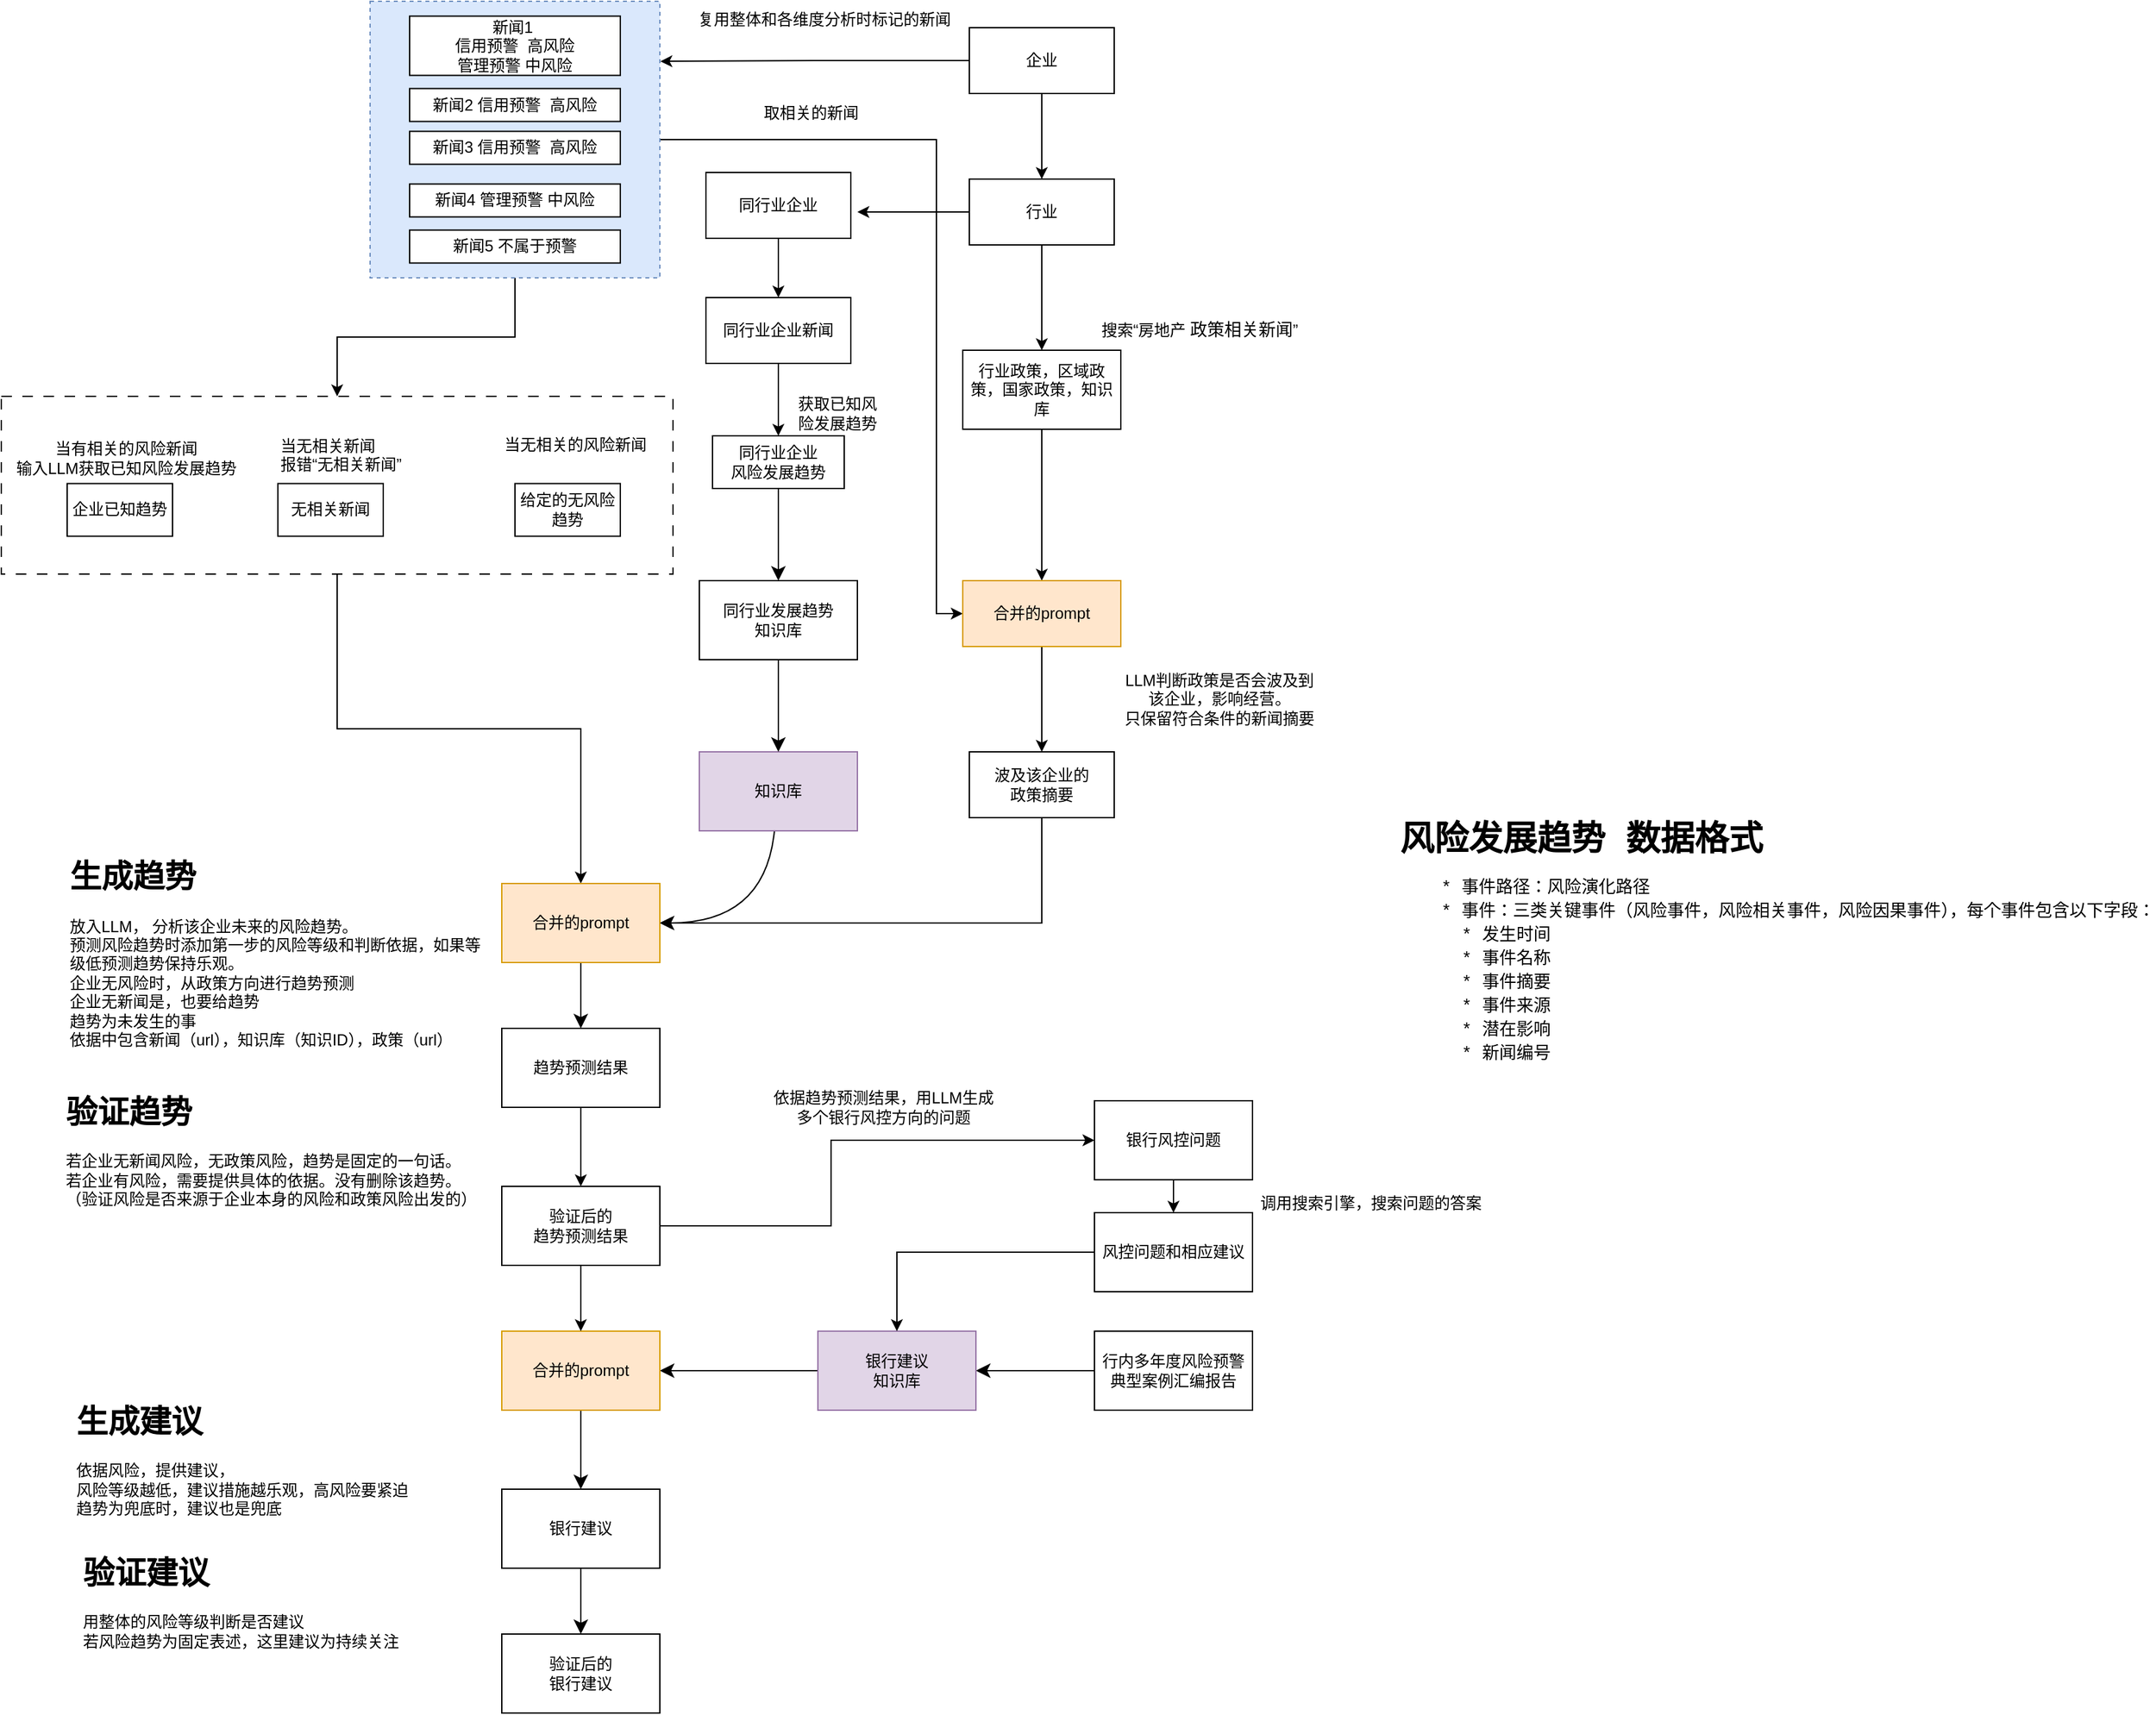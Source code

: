 <mxfile version="26.2.15" pages="2">
  <diagram id="g4KfrPMEAd8bduHjf5qQ" name="趋势预测">
    <mxGraphModel dx="2138" dy="1406" grid="1" gridSize="10" guides="1" tooltips="1" connect="1" arrows="1" fold="1" page="0" pageScale="1" pageWidth="827" pageHeight="1169" background="#FFFFFF" math="0" shadow="0">
      <root>
        <mxCell id="0" />
        <mxCell id="1" parent="0" />
        <mxCell id="QwEnGSgPYAtN27IPZTok-14" style="edgeStyle=orthogonalEdgeStyle;rounded=0;orthogonalLoop=1;jettySize=auto;html=1;entryX=0.5;entryY=0;entryDx=0;entryDy=0;" edge="1" parent="1" source="QwEnGSgPYAtN27IPZTok-12" target="oFf2WfIn4G3x6mx1aA_b-9">
          <mxGeometry relative="1" as="geometry">
            <mxPoint x="-410" y="-80" as="targetPoint" />
          </mxGeometry>
        </mxCell>
        <mxCell id="QwEnGSgPYAtN27IPZTok-12" value="" style="rounded=0;whiteSpace=wrap;html=1;fillColor=none;dashed=1;dashPattern=8 8;" vertex="1" parent="1">
          <mxGeometry x="-850" y="-440" width="510" height="135" as="geometry" />
        </mxCell>
        <mxCell id="ap1UafbcO5KSiNEdRv5n-14" style="edgeStyle=none;curved=1;orthogonalLoop=1;jettySize=auto;html=1;entryX=1;entryY=0.5;entryDx=0;entryDy=0;fontSize=12;startSize=8;endSize=8;" parent="1" source="oFf2WfIn4G3x6mx1aA_b-1" target="oFf2WfIn4G3x6mx1aA_b-9" edge="1">
          <mxGeometry relative="1" as="geometry">
            <Array as="points">
              <mxPoint x="-270" y="-40" />
            </Array>
          </mxGeometry>
        </mxCell>
        <mxCell id="oFf2WfIn4G3x6mx1aA_b-1" value="知识库" style="rounded=0;whiteSpace=wrap;html=1;fillColor=#e1d5e7;strokeColor=#9673a6;" parent="1" vertex="1">
          <mxGeometry x="-320" y="-170" width="120" height="60" as="geometry" />
        </mxCell>
        <mxCell id="cwKaPlKyqX2xf4Qcig6E-10" style="edgeStyle=none;curved=1;orthogonalLoop=1;jettySize=auto;html=1;entryX=0.5;entryY=0;entryDx=0;entryDy=0;fontSize=12;startSize=8;endSize=8;" parent="1" source="oFf2WfIn4G3x6mx1aA_b-5" target="oFf2WfIn4G3x6mx1aA_b-1" edge="1">
          <mxGeometry relative="1" as="geometry" />
        </mxCell>
        <mxCell id="oFf2WfIn4G3x6mx1aA_b-5" value="同行业发展趋势&lt;br&gt;知识库" style="rounded=0;whiteSpace=wrap;html=1;" parent="1" vertex="1">
          <mxGeometry x="-320" y="-300" width="120" height="60" as="geometry" />
        </mxCell>
        <mxCell id="ZHlB8Fmt3uqJ9cnptXor-5" value="" style="edgeStyle=none;curved=1;orthogonalLoop=1;jettySize=auto;html=1;fontSize=12;startSize=8;endSize=8;" parent="1" source="oFf2WfIn4G3x6mx1aA_b-9" target="ZHlB8Fmt3uqJ9cnptXor-4" edge="1">
          <mxGeometry relative="1" as="geometry" />
        </mxCell>
        <mxCell id="oFf2WfIn4G3x6mx1aA_b-9" value="合并的prompt" style="rounded=0;whiteSpace=wrap;html=1;fillColor=#ffe6cc;strokeColor=#d79b00;" parent="1" vertex="1">
          <mxGeometry x="-470" y="-70" width="120" height="60" as="geometry" />
        </mxCell>
        <mxCell id="oFf2WfIn4G3x6mx1aA_b-12" value="&lt;div style=&quot;&quot;&gt;&lt;h1&gt;&lt;span style=&quot;background-color: transparent; color: light-dark(rgb(0, 0, 0), rgb(255, 255, 255));&quot;&gt;生成趋势&lt;/span&gt;&lt;/h1&gt;&lt;span style=&quot;background-color: transparent; color: light-dark(rgb(0, 0, 0), rgb(255, 255, 255));&quot;&gt;放入LLM， 分析该企业未来的风险趋势。&lt;/span&gt;&lt;/div&gt;预测风险趋势时添加第一步的风险等级和判断依据，如果等级低预测趋势保持乐观。&lt;div&gt;&lt;span style=&quot;&quot;&gt;企业无风险时，从政策方向进行趋势预测&lt;br&gt;企业无新闻是，也要给趋势&lt;br&gt;趋势为未发生的事&lt;br&gt;依据中包含新闻（url），知识库（知识ID），政策（url）&lt;/span&gt;&lt;/div&gt;" style="text;html=1;align=left;verticalAlign=middle;whiteSpace=wrap;rounded=0;" parent="1" vertex="1">
          <mxGeometry x="-800" y="-100" width="320" height="150" as="geometry" />
        </mxCell>
        <mxCell id="ZHlB8Fmt3uqJ9cnptXor-7" value="" style="edgeStyle=none;curved=1;orthogonalLoop=1;jettySize=auto;html=1;fontSize=12;startSize=8;endSize=8;" parent="1" source="ap1UafbcO5KSiNEdRv5n-1" target="ZHlB8Fmt3uqJ9cnptXor-6" edge="1">
          <mxGeometry relative="1" as="geometry" />
        </mxCell>
        <mxCell id="ap1UafbcO5KSiNEdRv5n-1" value="银行建议" style="rounded=0;whiteSpace=wrap;html=1;" parent="1" vertex="1">
          <mxGeometry x="-470" y="390" width="120" height="60" as="geometry" />
        </mxCell>
        <mxCell id="ap1UafbcO5KSiNEdRv5n-3" value="企业已知趋势" style="rounded=0;whiteSpace=wrap;html=1;" parent="1" vertex="1">
          <mxGeometry x="-800" y="-373.75" width="80" height="40" as="geometry" />
        </mxCell>
        <mxCell id="cwKaPlKyqX2xf4Qcig6E-9" style="edgeStyle=none;curved=1;orthogonalLoop=1;jettySize=auto;html=1;entryX=1;entryY=0.5;entryDx=0;entryDy=0;fontSize=12;startSize=8;endSize=8;" parent="1" source="ap1UafbcO5KSiNEdRv5n-4" target="cwKaPlKyqX2xf4Qcig6E-5" edge="1">
          <mxGeometry relative="1" as="geometry" />
        </mxCell>
        <mxCell id="ap1UafbcO5KSiNEdRv5n-4" value="行内多年度风险预警典型案例汇编报告" style="rounded=0;whiteSpace=wrap;html=1;" parent="1" vertex="1">
          <mxGeometry x="-20" y="270" width="120" height="60" as="geometry" />
        </mxCell>
        <mxCell id="ap1UafbcO5KSiNEdRv5n-12" style="edgeStyle=none;curved=1;orthogonalLoop=1;jettySize=auto;html=1;entryX=0.5;entryY=0;entryDx=0;entryDy=0;fontSize=12;startSize=8;endSize=8;strokeColor=#000000;" parent="1" source="ap1UafbcO5KSiNEdRv5n-11" target="oFf2WfIn4G3x6mx1aA_b-5" edge="1">
          <mxGeometry relative="1" as="geometry" />
        </mxCell>
        <mxCell id="ap1UafbcO5KSiNEdRv5n-11" value="同行业企业&lt;br&gt;风险发展趋势" style="rounded=0;whiteSpace=wrap;html=1;" parent="1" vertex="1">
          <mxGeometry x="-310" y="-410" width="100" height="40" as="geometry" />
        </mxCell>
        <mxCell id="ap1UafbcO5KSiNEdRv5n-15" value="&lt;div style=&quot;font-family: Consolas, &amp;quot;Courier New&amp;quot;, monospace; font-weight: normal; font-size: 13px; line-height: 18px; white-space: pre;&quot;&gt;&lt;div style=&quot;&quot;&gt;&lt;h1 style=&quot;&quot;&gt;风险发展趋势 数据格式&lt;/h1&gt;&lt;font&gt;&lt;font style=&quot;color: rgb(0, 0, 0);&quot;&gt;&amp;nbsp; &amp;nbsp; * 事件路径：风险演化路径&lt;br&gt;&lt;/font&gt;&lt;font style=&quot;color: rgb(0, 0, 0);&quot;&gt;    * 事件：三类关键事件（风险事件，风险相关事件，风险因果事件），每个事件包含以下字段：&lt;/font&gt;&lt;/font&gt;&lt;/div&gt;&lt;div style=&quot;&quot;&gt;&lt;span style=&quot;color: rgb(206, 145, 120);&quot;&gt;&lt;font style=&quot;color: rgb(0, 0, 0);&quot;&gt;&amp;nbsp; &amp;nbsp; &amp;nbsp; * 发生时间&lt;/font&gt;&lt;/span&gt;&lt;/div&gt;&lt;div style=&quot;&quot;&gt;&lt;span style=&quot;color: rgb(206, 145, 120);&quot;&gt;&lt;font style=&quot;color: rgb(0, 0, 0);&quot;&gt;&amp;nbsp; &amp;nbsp; &amp;nbsp; * 事件名称&lt;/font&gt;&lt;/span&gt;&lt;/div&gt;&lt;div style=&quot;&quot;&gt;&lt;span style=&quot;color: rgb(206, 145, 120);&quot;&gt;&lt;font style=&quot;color: rgb(0, 0, 0);&quot;&gt;&amp;nbsp; &amp;nbsp; &amp;nbsp; * 事件摘要&lt;/font&gt;&lt;/span&gt;&lt;/div&gt;&lt;div style=&quot;&quot;&gt;&lt;span style=&quot;color: rgb(206, 145, 120);&quot;&gt;&lt;font style=&quot;color: rgb(0, 0, 0);&quot;&gt;&amp;nbsp; &amp;nbsp; &amp;nbsp; * 事件来源&lt;/font&gt;&lt;/span&gt;&lt;/div&gt;&lt;div style=&quot;&quot;&gt;&lt;span style=&quot;color: rgb(206, 145, 120);&quot;&gt;&lt;font style=&quot;color: rgb(0, 0, 0);&quot;&gt;&amp;nbsp; &amp;nbsp; &amp;nbsp; * 潜在影响&lt;/font&gt;&lt;/span&gt;&lt;/div&gt;&lt;div style=&quot;&quot;&gt;&lt;span style=&quot;color: rgb(206, 145, 120);&quot;&gt;&lt;font style=&quot;color: rgb(0, 0, 0);&quot;&gt;&amp;nbsp; &amp;nbsp; &amp;nbsp; * 新闻编号&lt;/font&gt;&lt;/span&gt;&lt;/div&gt;&lt;/div&gt;" style="text;whiteSpace=wrap;html=1;" parent="1" vertex="1">
          <mxGeometry x="210" y="-135" width="560" height="220" as="geometry" />
        </mxCell>
        <mxCell id="cwKaPlKyqX2xf4Qcig6E-8" style="edgeStyle=none;curved=1;orthogonalLoop=1;jettySize=auto;html=1;entryX=1;entryY=0.5;entryDx=0;entryDy=0;fontSize=12;startSize=8;endSize=8;" parent="1" source="cwKaPlKyqX2xf4Qcig6E-5" target="cwKaPlKyqX2xf4Qcig6E-6" edge="1">
          <mxGeometry relative="1" as="geometry" />
        </mxCell>
        <mxCell id="cwKaPlKyqX2xf4Qcig6E-5" value="银行建议&lt;br&gt;知识库" style="rounded=0;whiteSpace=wrap;html=1;fillColor=#e1d5e7;strokeColor=#9673a6;" parent="1" vertex="1">
          <mxGeometry x="-230" y="270" width="120" height="60" as="geometry" />
        </mxCell>
        <mxCell id="cwKaPlKyqX2xf4Qcig6E-11" style="edgeStyle=none;curved=1;orthogonalLoop=1;jettySize=auto;html=1;entryX=0.5;entryY=0;entryDx=0;entryDy=0;fontSize=12;startSize=8;endSize=8;" parent="1" source="cwKaPlKyqX2xf4Qcig6E-6" target="ap1UafbcO5KSiNEdRv5n-1" edge="1">
          <mxGeometry relative="1" as="geometry" />
        </mxCell>
        <mxCell id="cwKaPlKyqX2xf4Qcig6E-6" value="合并的prompt" style="rounded=0;whiteSpace=wrap;html=1;fillColor=#ffe6cc;strokeColor=#d79b00;" parent="1" vertex="1">
          <mxGeometry x="-470" y="270" width="120" height="60" as="geometry" />
        </mxCell>
        <mxCell id="cwKaPlKyqX2xf4Qcig6E-12" value="&lt;h1&gt;生成建议&lt;/h1&gt;依据风险，提供建议，&lt;br&gt;风险等级越低，建议措施越乐观，高风险要紧迫&lt;br&gt;趋势为兜底时，建议也是兜底" style="text;html=1;align=left;verticalAlign=middle;whiteSpace=wrap;rounded=0;" parent="1" vertex="1">
          <mxGeometry x="-795" y="310" width="310" height="100" as="geometry" />
        </mxCell>
        <mxCell id="WetCdsiVF_AP3SzyY_i4-27" value="" style="edgeStyle=orthogonalEdgeStyle;rounded=0;orthogonalLoop=1;jettySize=auto;html=1;" parent="1" source="cwKaPlKyqX2xf4Qcig6E-19" target="WetCdsiVF_AP3SzyY_i4-26" edge="1">
          <mxGeometry relative="1" as="geometry" />
        </mxCell>
        <mxCell id="cwKaPlKyqX2xf4Qcig6E-19" value="银行风控问题" style="rounded=0;whiteSpace=wrap;html=1;" parent="1" vertex="1">
          <mxGeometry x="-20" y="95" width="120" height="60" as="geometry" />
        </mxCell>
        <mxCell id="WetCdsiVF_AP3SzyY_i4-49" style="edgeStyle=orthogonalEdgeStyle;rounded=0;orthogonalLoop=1;jettySize=auto;html=1;entryX=0.5;entryY=0;entryDx=0;entryDy=0;" parent="1" source="cwKaPlKyqX2xf4Qcig6E-22" target="WetCdsiVF_AP3SzyY_i4-44" edge="1">
          <mxGeometry relative="1" as="geometry" />
        </mxCell>
        <mxCell id="cwKaPlKyqX2xf4Qcig6E-22" value="行业政策，区域政策，国家政策，知识库" style="rounded=0;whiteSpace=wrap;html=1;" parent="1" vertex="1">
          <mxGeometry x="-120" y="-475" width="120" height="60" as="geometry" />
        </mxCell>
        <mxCell id="cwKaPlKyqX2xf4Qcig6E-35" value="&lt;div style=&quot;text-align: left;&quot;&gt;&lt;h1&gt;&lt;span style=&quot;background-color: transparent; color: light-dark(rgb(0, 0, 0), rgb(255, 255, 255)); text-align: center;&quot;&gt;验证趋势&lt;/span&gt;&lt;/h1&gt;&lt;span style=&quot;background-color: transparent; color: light-dark(rgb(0, 0, 0), rgb(255, 255, 255)); text-align: center;&quot;&gt;若企业无新闻风险，无政策风险，趋势是固定的一句话。&lt;br&gt;若企业有风险，需要提供具体的依据。&lt;/span&gt;&lt;span style=&quot;background-color: transparent; color: light-dark(rgb(0, 0, 0), rgb(255, 255, 255)); text-align: center;&quot;&gt;没有删除该趋势。&lt;/span&gt;&lt;/div&gt;&lt;div style=&quot;text-align: center;&quot;&gt;（验证风险是否来源于企业本身的风险和政策风险出发的）&lt;br&gt;&lt;/div&gt;" style="text;html=1;align=center;verticalAlign=middle;whiteSpace=wrap;rounded=0;" parent="1" vertex="1">
          <mxGeometry x="-805" y="85" width="320" height="80" as="geometry" />
        </mxCell>
        <mxCell id="WetCdsiVF_AP3SzyY_i4-15" value="" style="edgeStyle=orthogonalEdgeStyle;rounded=0;orthogonalLoop=1;jettySize=auto;html=1;" parent="1" source="ZHlB8Fmt3uqJ9cnptXor-4" target="WetCdsiVF_AP3SzyY_i4-14" edge="1">
          <mxGeometry relative="1" as="geometry" />
        </mxCell>
        <mxCell id="ZHlB8Fmt3uqJ9cnptXor-4" value="趋势预测结果" style="rounded=0;whiteSpace=wrap;html=1;" parent="1" vertex="1">
          <mxGeometry x="-470" y="40" width="120" height="60" as="geometry" />
        </mxCell>
        <mxCell id="ZHlB8Fmt3uqJ9cnptXor-6" value="验证后的&lt;br&gt;银行建议" style="rounded=0;whiteSpace=wrap;html=1;" parent="1" vertex="1">
          <mxGeometry x="-470" y="500" width="120" height="60" as="geometry" />
        </mxCell>
        <mxCell id="ZHlB8Fmt3uqJ9cnptXor-13" value="&lt;h1&gt;&lt;span style=&quot;&quot;&gt;验证建议&lt;/span&gt;&lt;/h1&gt;&lt;span style=&quot;&quot;&gt;用整体的风险等级判断是否建议&lt;/span&gt;&lt;br style=&quot;padding: 0px; margin: 0px;&quot;&gt;&lt;span style=&quot;&quot;&gt;若风险趋势为固定表述，这里建议为持续关注&lt;br&gt;&lt;br&gt;&lt;/span&gt;" style="text;html=1;align=left;verticalAlign=middle;whiteSpace=wrap;rounded=0;" parent="1" vertex="1">
          <mxGeometry x="-790" y="430" width="275" height="90" as="geometry" />
        </mxCell>
        <mxCell id="ZHlB8Fmt3uqJ9cnptXor-16" value="LLM判断政策是否会波及到该企业，影响经营。&lt;br&gt;只保留符合条件的新闻摘要" style="text;html=1;align=center;verticalAlign=middle;whiteSpace=wrap;rounded=0;" parent="1" vertex="1">
          <mxGeometry y="-250" width="150" height="80" as="geometry" />
        </mxCell>
        <mxCell id="WetCdsiVF_AP3SzyY_i4-52" style="edgeStyle=orthogonalEdgeStyle;rounded=0;orthogonalLoop=1;jettySize=auto;html=1;entryX=0;entryY=0.5;entryDx=0;entryDy=0;" parent="1" source="dJdMZ9Y7PKRbqeQjchNC-1" target="WetCdsiVF_AP3SzyY_i4-44" edge="1">
          <mxGeometry relative="1" as="geometry">
            <Array as="points">
              <mxPoint x="-140" y="-635" />
              <mxPoint x="-140" y="-275" />
            </Array>
          </mxGeometry>
        </mxCell>
        <mxCell id="QwEnGSgPYAtN27IPZTok-15" style="edgeStyle=orthogonalEdgeStyle;rounded=0;orthogonalLoop=1;jettySize=auto;html=1;" edge="1" parent="1" source="dJdMZ9Y7PKRbqeQjchNC-1" target="QwEnGSgPYAtN27IPZTok-12">
          <mxGeometry relative="1" as="geometry" />
        </mxCell>
        <mxCell id="dJdMZ9Y7PKRbqeQjchNC-1" value="" style="rounded=0;whiteSpace=wrap;html=1;dashed=1;fillColor=#dae8fc;strokeColor=#6c8ebf;" parent="1" vertex="1">
          <mxGeometry x="-570" y="-740" width="220" height="210" as="geometry" />
        </mxCell>
        <mxCell id="dJdMZ9Y7PKRbqeQjchNC-2" value="新闻5 不属于预警" style="rounded=0;whiteSpace=wrap;html=1;" parent="1" vertex="1">
          <mxGeometry x="-540" y="-566.25" width="160" height="25" as="geometry" />
        </mxCell>
        <mxCell id="dJdMZ9Y7PKRbqeQjchNC-3" value="新闻4 管理预警 中风险" style="rounded=0;whiteSpace=wrap;html=1;" parent="1" vertex="1">
          <mxGeometry x="-540" y="-601.25" width="160" height="25" as="geometry" />
        </mxCell>
        <mxCell id="dJdMZ9Y7PKRbqeQjchNC-4" value="新闻3 信用预警&amp;nbsp; 高风险" style="rounded=0;whiteSpace=wrap;html=1;" parent="1" vertex="1">
          <mxGeometry x="-540" y="-641.25" width="160" height="25" as="geometry" />
        </mxCell>
        <mxCell id="dJdMZ9Y7PKRbqeQjchNC-5" value="新闻2 信用预警&amp;nbsp; 高风险" style="rounded=0;whiteSpace=wrap;html=1;" parent="1" vertex="1">
          <mxGeometry x="-540" y="-673.75" width="160" height="25" as="geometry" />
        </mxCell>
        <mxCell id="dJdMZ9Y7PKRbqeQjchNC-6" value="新闻1&amp;nbsp;&lt;div&gt;信用预警&amp;nbsp; 高风险&lt;div&gt;管理预警 中风险&lt;/div&gt;&lt;/div&gt;" style="rounded=0;whiteSpace=wrap;html=1;" parent="1" vertex="1">
          <mxGeometry x="-540" y="-728.75" width="160" height="45" as="geometry" />
        </mxCell>
        <mxCell id="WetCdsiVF_AP3SzyY_i4-5" style="edgeStyle=orthogonalEdgeStyle;rounded=0;orthogonalLoop=1;jettySize=auto;html=1;entryX=0.5;entryY=0;entryDx=0;entryDy=0;" parent="1" source="WetCdsiVF_AP3SzyY_i4-2" target="cwKaPlKyqX2xf4Qcig6E-22" edge="1">
          <mxGeometry relative="1" as="geometry" />
        </mxCell>
        <mxCell id="WetCdsiVF_AP3SzyY_i4-10" style="edgeStyle=orthogonalEdgeStyle;rounded=0;orthogonalLoop=1;jettySize=auto;html=1;" parent="1" source="WetCdsiVF_AP3SzyY_i4-2" edge="1">
          <mxGeometry relative="1" as="geometry">
            <mxPoint x="-200" y="-580" as="targetPoint" />
          </mxGeometry>
        </mxCell>
        <mxCell id="WetCdsiVF_AP3SzyY_i4-2" value="行业" style="html=1;whiteSpace=wrap;" parent="1" vertex="1">
          <mxGeometry x="-115" y="-605" width="110" height="50" as="geometry" />
        </mxCell>
        <mxCell id="WetCdsiVF_AP3SzyY_i4-6" style="edgeStyle=orthogonalEdgeStyle;rounded=0;orthogonalLoop=1;jettySize=auto;html=1;entryX=0.5;entryY=0;entryDx=0;entryDy=0;" parent="1" source="WetCdsiVF_AP3SzyY_i4-3" target="WetCdsiVF_AP3SzyY_i4-2" edge="1">
          <mxGeometry relative="1" as="geometry" />
        </mxCell>
        <mxCell id="WetCdsiVF_AP3SzyY_i4-3" value="企业" style="html=1;whiteSpace=wrap;" parent="1" vertex="1">
          <mxGeometry x="-115" y="-720" width="110" height="50" as="geometry" />
        </mxCell>
        <mxCell id="WetCdsiVF_AP3SzyY_i4-7" value="&lt;span&gt;&lt;font&gt;&lt;font style=&quot;color: rgb(0, 0, 0);&quot;&gt;搜索“房地产&amp;nbsp;&lt;/font&gt;&lt;span style=&quot;font-family: Consolas, &amp;quot;Courier New&amp;quot;, monospace; font-size: 13px; white-space: pre; color: rgb(206, 145, 120);&quot;&gt;&lt;font style=&quot;color: rgb(0, 0, 0);&quot;&gt;政策相关新闻&lt;/font&gt;&lt;/span&gt;&lt;font style=&quot;color: rgb(0, 0, 0);&quot;&gt;”&lt;/font&gt;&lt;/font&gt;&lt;/span&gt;" style="text;html=1;align=center;verticalAlign=middle;whiteSpace=wrap;rounded=0;" parent="1" vertex="1">
          <mxGeometry x="-50" y="-500" width="220" height="20" as="geometry" />
        </mxCell>
        <mxCell id="WetCdsiVF_AP3SzyY_i4-8" value="复用整体和各维度分析时标记的新闻" style="text;html=1;align=center;verticalAlign=middle;whiteSpace=wrap;rounded=0;" parent="1" vertex="1">
          <mxGeometry x="-330" y="-740" width="210" height="27.5" as="geometry" />
        </mxCell>
        <mxCell id="WetCdsiVF_AP3SzyY_i4-42" style="edgeStyle=orthogonalEdgeStyle;rounded=0;orthogonalLoop=1;jettySize=auto;html=1;entryX=0.5;entryY=0;entryDx=0;entryDy=0;" parent="1" source="WetCdsiVF_AP3SzyY_i4-9" target="WetCdsiVF_AP3SzyY_i4-40" edge="1">
          <mxGeometry relative="1" as="geometry" />
        </mxCell>
        <mxCell id="WetCdsiVF_AP3SzyY_i4-9" value="同行业企业" style="html=1;whiteSpace=wrap;" parent="1" vertex="1">
          <mxGeometry x="-315" y="-610" width="110" height="50" as="geometry" />
        </mxCell>
        <mxCell id="WetCdsiVF_AP3SzyY_i4-16" style="edgeStyle=orthogonalEdgeStyle;rounded=0;orthogonalLoop=1;jettySize=auto;html=1;entryX=0.5;entryY=0;entryDx=0;entryDy=0;" parent="1" source="WetCdsiVF_AP3SzyY_i4-14" target="cwKaPlKyqX2xf4Qcig6E-6" edge="1">
          <mxGeometry relative="1" as="geometry" />
        </mxCell>
        <mxCell id="WetCdsiVF_AP3SzyY_i4-29" style="edgeStyle=orthogonalEdgeStyle;rounded=0;orthogonalLoop=1;jettySize=auto;html=1;entryX=0;entryY=0.5;entryDx=0;entryDy=0;" parent="1" source="WetCdsiVF_AP3SzyY_i4-14" target="cwKaPlKyqX2xf4Qcig6E-19" edge="1">
          <mxGeometry relative="1" as="geometry">
            <Array as="points">
              <mxPoint x="-220" y="190" />
              <mxPoint x="-220" y="125" />
            </Array>
          </mxGeometry>
        </mxCell>
        <mxCell id="WetCdsiVF_AP3SzyY_i4-14" value="验证后的&lt;br&gt;趋势预测结果" style="rounded=0;whiteSpace=wrap;html=1;" parent="1" vertex="1">
          <mxGeometry x="-470" y="160" width="120" height="60" as="geometry" />
        </mxCell>
        <mxCell id="WetCdsiVF_AP3SzyY_i4-17" value="无相关新闻" style="html=1;whiteSpace=wrap;" parent="1" vertex="1">
          <mxGeometry x="-640" y="-373.75" width="80" height="40" as="geometry" />
        </mxCell>
        <mxCell id="WetCdsiVF_AP3SzyY_i4-19" value="&lt;span style=&quot;text-align: center;&quot;&gt;当无&lt;/span&gt;&lt;span style=&quot;color: light-dark(rgb(0, 0, 0), rgb(255, 255, 255)); background-color: transparent; text-align: center;&quot;&gt;相关&lt;/span&gt;&lt;span style=&quot;color: light-dark(rgb(0, 0, 0), rgb(255, 255, 255)); background-color: transparent; text-align: center;&quot;&gt;新闻&lt;br&gt;报错“无相关新闻&lt;/span&gt;&lt;span style=&quot;color: light-dark(rgb(0, 0, 0), rgb(255, 255, 255)); background-color: transparent; text-align: center;&quot;&gt;”&lt;/span&gt;" style="text;whiteSpace=wrap;html=1;" parent="1" vertex="1">
          <mxGeometry x="-640" y="-416.25" width="145" height="42.5" as="geometry" />
        </mxCell>
        <mxCell id="WetCdsiVF_AP3SzyY_i4-20" value="&lt;span style=&quot;forced-color-adjust: none; color: light-dark(rgb(0, 0, 0), rgb(255, 255, 255)); font-family: Helvetica; font-size: 12px; font-style: normal; font-variant-ligatures: normal; font-variant-caps: normal; font-weight: 400; letter-spacing: normal; orphans: 2; text-indent: 0px; text-transform: none; widows: 2; word-spacing: 0px; -webkit-text-stroke-width: 0px; white-space: normal; background-color: transparent; text-decoration-thickness: initial; text-decoration-style: initial; text-decoration-color: initial; text-align: center;&quot;&gt;当无相关的风险&lt;/span&gt;&lt;span style=&quot;forced-color-adjust: none; color: light-dark(rgb(0, 0, 0), rgb(255, 255, 255)); font-family: Helvetica; font-size: 12px; font-style: normal; font-variant-ligatures: normal; font-variant-caps: normal; font-weight: 400; letter-spacing: normal; orphans: 2; text-indent: 0px; text-transform: none; widows: 2; word-spacing: 0px; -webkit-text-stroke-width: 0px; white-space: normal; background-color: transparent; text-decoration-thickness: initial; text-decoration-style: initial; text-decoration-color: initial; text-align: center;&quot;&gt;新闻&lt;/span&gt;" style="text;whiteSpace=wrap;html=1;" parent="1" vertex="1">
          <mxGeometry x="-470" y="-417.5" width="115" height="45" as="geometry" />
        </mxCell>
        <mxCell id="WetCdsiVF_AP3SzyY_i4-23" style="edgeStyle=orthogonalEdgeStyle;rounded=0;orthogonalLoop=1;jettySize=auto;html=1;exitX=0.5;exitY=1;exitDx=0;exitDy=0;" parent="1" source="WetCdsiVF_AP3SzyY_i4-20" target="WetCdsiVF_AP3SzyY_i4-20" edge="1">
          <mxGeometry relative="1" as="geometry" />
        </mxCell>
        <mxCell id="WetCdsiVF_AP3SzyY_i4-25" value="依据趋势预测结果，用LLM生成多个银行风控方向的问题" style="text;html=1;align=center;verticalAlign=middle;whiteSpace=wrap;rounded=0;" parent="1" vertex="1">
          <mxGeometry x="-270" y="85" width="180" height="30" as="geometry" />
        </mxCell>
        <mxCell id="WetCdsiVF_AP3SzyY_i4-30" style="edgeStyle=orthogonalEdgeStyle;rounded=0;orthogonalLoop=1;jettySize=auto;html=1;entryX=0.5;entryY=0;entryDx=0;entryDy=0;" parent="1" source="WetCdsiVF_AP3SzyY_i4-26" target="cwKaPlKyqX2xf4Qcig6E-5" edge="1">
          <mxGeometry relative="1" as="geometry" />
        </mxCell>
        <mxCell id="WetCdsiVF_AP3SzyY_i4-26" value="风控问题和相应建议" style="rounded=0;whiteSpace=wrap;html=1;" parent="1" vertex="1">
          <mxGeometry x="-20" y="180" width="120" height="60" as="geometry" />
        </mxCell>
        <mxCell id="WetCdsiVF_AP3SzyY_i4-28" value="调用搜索引擎，搜索问题的答案" style="text;html=1;align=center;verticalAlign=middle;whiteSpace=wrap;rounded=0;" parent="1" vertex="1">
          <mxGeometry x="100" y="150" width="180" height="45" as="geometry" />
        </mxCell>
        <mxCell id="WetCdsiVF_AP3SzyY_i4-33" style="edgeStyle=orthogonalEdgeStyle;rounded=0;orthogonalLoop=1;jettySize=auto;html=1;entryX=1.002;entryY=0.217;entryDx=0;entryDy=0;entryPerimeter=0;" parent="1" source="WetCdsiVF_AP3SzyY_i4-3" target="dJdMZ9Y7PKRbqeQjchNC-1" edge="1">
          <mxGeometry relative="1" as="geometry" />
        </mxCell>
        <mxCell id="WetCdsiVF_AP3SzyY_i4-35" value="当有相关的风险新闻&lt;br&gt;输入LLM获取已知风险发展趋势" style="text;html=1;align=center;verticalAlign=middle;whiteSpace=wrap;rounded=0;" parent="1" vertex="1">
          <mxGeometry x="-840" y="-406.25" width="170" height="26.25" as="geometry" />
        </mxCell>
        <mxCell id="WetCdsiVF_AP3SzyY_i4-37" value="获取已知风险发展趋势" style="text;html=1;align=center;verticalAlign=middle;whiteSpace=wrap;rounded=0;" parent="1" vertex="1">
          <mxGeometry x="-250" y="-440" width="70" height="25" as="geometry" />
        </mxCell>
        <mxCell id="WetCdsiVF_AP3SzyY_i4-41" style="edgeStyle=orthogonalEdgeStyle;rounded=0;orthogonalLoop=1;jettySize=auto;html=1;entryX=0.5;entryY=0;entryDx=0;entryDy=0;" parent="1" source="WetCdsiVF_AP3SzyY_i4-40" target="ap1UafbcO5KSiNEdRv5n-11" edge="1">
          <mxGeometry relative="1" as="geometry">
            <mxPoint x="-260" y="-420" as="targetPoint" />
          </mxGeometry>
        </mxCell>
        <mxCell id="WetCdsiVF_AP3SzyY_i4-40" value="同行业企业新闻" style="html=1;whiteSpace=wrap;" parent="1" vertex="1">
          <mxGeometry x="-315" y="-515" width="110" height="50" as="geometry" />
        </mxCell>
        <mxCell id="QwEnGSgPYAtN27IPZTok-6" value="" style="edgeStyle=orthogonalEdgeStyle;rounded=0;orthogonalLoop=1;jettySize=auto;html=1;" edge="1" parent="1" source="WetCdsiVF_AP3SzyY_i4-44" target="QwEnGSgPYAtN27IPZTok-4">
          <mxGeometry relative="1" as="geometry" />
        </mxCell>
        <mxCell id="WetCdsiVF_AP3SzyY_i4-44" value="合并的prompt" style="rounded=0;whiteSpace=wrap;html=1;fillColor=#ffe6cc;strokeColor=#d79b00;" parent="1" vertex="1">
          <mxGeometry x="-120" y="-300" width="120" height="50" as="geometry" />
        </mxCell>
        <mxCell id="QwEnGSgPYAtN27IPZTok-17" style="edgeStyle=orthogonalEdgeStyle;rounded=0;orthogonalLoop=1;jettySize=auto;html=1;entryX=1;entryY=0.5;entryDx=0;entryDy=0;" edge="1" parent="1" source="QwEnGSgPYAtN27IPZTok-4" target="oFf2WfIn4G3x6mx1aA_b-9">
          <mxGeometry relative="1" as="geometry">
            <Array as="points">
              <mxPoint x="-60" y="-40" />
            </Array>
          </mxGeometry>
        </mxCell>
        <mxCell id="QwEnGSgPYAtN27IPZTok-4" value="波及该企业的&lt;br&gt;政策摘要" style="html=1;whiteSpace=wrap;" vertex="1" parent="1">
          <mxGeometry x="-115" y="-170" width="110" height="50" as="geometry" />
        </mxCell>
        <mxCell id="QwEnGSgPYAtN27IPZTok-13" value="给定的无风险趋势" style="rounded=0;whiteSpace=wrap;html=1;" vertex="1" parent="1">
          <mxGeometry x="-460" y="-373.75" width="80" height="40" as="geometry" />
        </mxCell>
        <mxCell id="QwEnGSgPYAtN27IPZTok-18" value="取相关的新闻" style="text;html=1;align=center;verticalAlign=middle;whiteSpace=wrap;rounded=0;" vertex="1" parent="1">
          <mxGeometry x="-280" y="-670" width="90" height="30" as="geometry" />
        </mxCell>
      </root>
    </mxGraphModel>
  </diagram>
  <diagram name="整体和各维度分析" id="-CptS_FyW93wxNX5hnl3">
    <mxGraphModel dx="1173" dy="758" grid="1" gridSize="10" guides="1" tooltips="1" connect="1" arrows="1" fold="1" page="1" pageScale="1" pageWidth="827" pageHeight="1169" background="#FFFFFF" math="0" shadow="0">
      <root>
        <mxCell id="0" />
        <mxCell id="1" parent="0" />
        <mxCell id="s7Zkl6-Z5yvxKvuWmYw4-3" style="edgeStyle=orthogonalEdgeStyle;rounded=0;orthogonalLoop=1;jettySize=auto;html=1;exitX=0.689;exitY=1.017;exitDx=0;exitDy=0;exitPerimeter=0;" edge="1" parent="1" source="sgrRT7Y9RnZKxksEeC1y-44">
          <mxGeometry relative="1" as="geometry">
            <mxPoint x="285" y="1507.5" as="targetPoint" />
            <mxPoint x="420" y="1360" as="sourcePoint" />
            <Array as="points">
              <mxPoint x="381" y="1360" />
              <mxPoint x="380" y="1508" />
            </Array>
          </mxGeometry>
        </mxCell>
        <mxCell id="sgrRT7Y9RnZKxksEeC1y-44" value="" style="rounded=0;whiteSpace=wrap;html=1;" parent="1" vertex="1">
          <mxGeometry x="250" y="1120" width="190" height="232.5" as="geometry" />
        </mxCell>
        <mxCell id="sgrRT7Y9RnZKxksEeC1y-24" value="" style="rounded=0;whiteSpace=wrap;html=1;dashed=1;" parent="1" vertex="1">
          <mxGeometry x="260" y="1240" width="166" height="90" as="geometry" />
        </mxCell>
        <mxCell id="sgrRT7Y9RnZKxksEeC1y-23" value="" style="rounded=0;whiteSpace=wrap;html=1;dashed=1;" parent="1" vertex="1">
          <mxGeometry x="260" y="1135" width="170" height="100" as="geometry" />
        </mxCell>
        <mxCell id="s7Zkl6-Z5yvxKvuWmYw4-4" style="edgeStyle=orthogonalEdgeStyle;rounded=0;orthogonalLoop=1;jettySize=auto;html=1;" edge="1" parent="1" source="sgrRT7Y9RnZKxksEeC1y-10">
          <mxGeometry relative="1" as="geometry">
            <mxPoint x="253" y="810" as="targetPoint" />
          </mxGeometry>
        </mxCell>
        <mxCell id="sgrRT7Y9RnZKxksEeC1y-10" value="" style="rounded=0;whiteSpace=wrap;html=1;dashed=1;fillColor=none;" parent="1" vertex="1">
          <mxGeometry x="198.25" y="580" width="110" height="160" as="geometry" />
        </mxCell>
        <mxCell id="sgrRT7Y9RnZKxksEeC1y-1" value="新闻5" style="rounded=0;whiteSpace=wrap;html=1;" parent="1" vertex="1">
          <mxGeometry x="218.25" y="710" width="70" height="20" as="geometry" />
        </mxCell>
        <mxCell id="sgrRT7Y9RnZKxksEeC1y-2" value="新闻4" style="rounded=0;whiteSpace=wrap;html=1;" parent="1" vertex="1">
          <mxGeometry x="218.25" y="680" width="70" height="20" as="geometry" />
        </mxCell>
        <mxCell id="sgrRT7Y9RnZKxksEeC1y-3" value="新闻3" style="rounded=0;whiteSpace=wrap;html=1;" parent="1" vertex="1">
          <mxGeometry x="218.25" y="650" width="70" height="20" as="geometry" />
        </mxCell>
        <mxCell id="sgrRT7Y9RnZKxksEeC1y-4" value="新闻2" style="rounded=0;whiteSpace=wrap;html=1;" parent="1" vertex="1">
          <mxGeometry x="218.25" y="620" width="70" height="20" as="geometry" />
        </mxCell>
        <mxCell id="sgrRT7Y9RnZKxksEeC1y-5" value="新闻1" style="rounded=0;whiteSpace=wrap;html=1;" parent="1" vertex="1">
          <mxGeometry x="218.25" y="590" width="70" height="20" as="geometry" />
        </mxCell>
        <mxCell id="sgrRT7Y9RnZKxksEeC1y-9" value="获取新闻数据&lt;div&gt;搜索引擎、API&lt;/div&gt;" style="text;html=1;align=center;verticalAlign=middle;whiteSpace=wrap;rounded=0;" parent="1" vertex="1">
          <mxGeometry x="358.25" y="510" width="125" height="30" as="geometry" />
        </mxCell>
        <mxCell id="sgrRT7Y9RnZKxksEeC1y-14" value="若能搜到新闻，用LLM标记 各个新闻&lt;div&gt;风险维度、风险等级、可信度、关注企业&lt;/div&gt;" style="text;html=1;align=center;verticalAlign=middle;whiteSpace=wrap;rounded=0;" parent="1" vertex="1">
          <mxGeometry x="300" y="755" width="257.5" height="40" as="geometry" />
        </mxCell>
        <mxCell id="sgrRT7Y9RnZKxksEeC1y-15" value="信用预警" style="text;html=1;align=center;verticalAlign=middle;whiteSpace=wrap;rounded=0;" parent="1" vertex="1">
          <mxGeometry x="260" y="1170" width="60" height="30" as="geometry" />
        </mxCell>
        <mxCell id="sgrRT7Y9RnZKxksEeC1y-16" value="管理预警" style="text;html=1;align=center;verticalAlign=middle;whiteSpace=wrap;rounded=0;" parent="1" vertex="1">
          <mxGeometry x="260" y="1260" width="60" height="30" as="geometry" />
        </mxCell>
        <mxCell id="sgrRT7Y9RnZKxksEeC1y-17" value="新闻1" style="rounded=0;whiteSpace=wrap;html=1;" parent="1" vertex="1">
          <mxGeometry x="336" y="1140" width="70" height="20" as="geometry" />
        </mxCell>
        <mxCell id="sgrRT7Y9RnZKxksEeC1y-18" value="新闻2" style="rounded=0;whiteSpace=wrap;html=1;" parent="1" vertex="1">
          <mxGeometry x="336" y="1175" width="70" height="20" as="geometry" />
        </mxCell>
        <mxCell id="sgrRT7Y9RnZKxksEeC1y-19" value="新闻3" style="rounded=0;whiteSpace=wrap;html=1;" parent="1" vertex="1">
          <mxGeometry x="336" y="1210" width="70" height="20" as="geometry" />
        </mxCell>
        <mxCell id="sgrRT7Y9RnZKxksEeC1y-20" value="新闻1" style="rounded=0;whiteSpace=wrap;html=1;" parent="1" vertex="1">
          <mxGeometry x="336" y="1250" width="70" height="20" as="geometry" />
        </mxCell>
        <mxCell id="sgrRT7Y9RnZKxksEeC1y-22" value="新闻4" style="rounded=0;whiteSpace=wrap;html=1;" parent="1" vertex="1">
          <mxGeometry x="336" y="1290" width="70" height="20" as="geometry" />
        </mxCell>
        <mxCell id="sgrRT7Y9RnZKxksEeC1y-29" value="整理合并同风险维度新闻&lt;br&gt;删除无风险和非关注企业&lt;div&gt;&lt;br&gt;&lt;/div&gt;" style="text;html=1;align=center;verticalAlign=middle;whiteSpace=wrap;rounded=0;" parent="1" vertex="1">
          <mxGeometry x="331.75" y="1045" width="194" height="30" as="geometry" />
        </mxCell>
        <mxCell id="s7Zkl6-Z5yvxKvuWmYw4-1" style="edgeStyle=orthogonalEdgeStyle;rounded=0;orthogonalLoop=1;jettySize=auto;html=1;exitX=0.5;exitY=1;exitDx=0;exitDy=0;" edge="1" parent="1" source="sgrRT7Y9RnZKxksEeC1y-32" target="sgrRT7Y9RnZKxksEeC1y-44">
          <mxGeometry relative="1" as="geometry">
            <mxPoint x="140" y="1110" as="targetPoint" />
            <Array as="points">
              <mxPoint x="240" y="1025" />
              <mxPoint x="240" y="1100" />
              <mxPoint x="345" y="1100" />
            </Array>
          </mxGeometry>
        </mxCell>
        <mxCell id="s7Zkl6-Z5yvxKvuWmYw4-2" style="edgeStyle=orthogonalEdgeStyle;rounded=0;orthogonalLoop=1;jettySize=auto;html=1;entryX=0;entryY=0.5;entryDx=0;entryDy=0;" edge="1" parent="1" target="T9yDbReyKK24o-jUDLcp-8">
          <mxGeometry relative="1" as="geometry">
            <mxPoint x="240" y="1030" as="sourcePoint" />
            <mxPoint x="172.5" y="1515" as="targetPoint" />
            <Array as="points">
              <mxPoint x="240" y="1100" />
              <mxPoint x="90" y="1100" />
              <mxPoint x="90" y="1510" />
            </Array>
          </mxGeometry>
        </mxCell>
        <mxCell id="sgrRT7Y9RnZKxksEeC1y-32" value="" style="rounded=0;whiteSpace=wrap;html=1;dashed=1;fillColor=#dae8fc;strokeColor=#6c8ebf;" parent="1" vertex="1">
          <mxGeometry x="142.5" y="820" width="220" height="205" as="geometry" />
        </mxCell>
        <mxCell id="sgrRT7Y9RnZKxksEeC1y-33" value="新闻5 不属于预警" style="rounded=0;whiteSpace=wrap;html=1;" parent="1" vertex="1">
          <mxGeometry x="162.5" y="992.5" width="160" height="25" as="geometry" />
        </mxCell>
        <mxCell id="sgrRT7Y9RnZKxksEeC1y-34" value="新闻4 管理预警 中风险" style="rounded=0;whiteSpace=wrap;html=1;" parent="1" vertex="1">
          <mxGeometry x="162.5" y="957.5" width="160" height="25" as="geometry" />
        </mxCell>
        <mxCell id="sgrRT7Y9RnZKxksEeC1y-35" value="新闻3 信用预警&amp;nbsp; 高风险" style="rounded=0;whiteSpace=wrap;html=1;" parent="1" vertex="1">
          <mxGeometry x="162.5" y="917.5" width="160" height="25" as="geometry" />
        </mxCell>
        <mxCell id="sgrRT7Y9RnZKxksEeC1y-36" value="新闻2 信用预警&amp;nbsp; 高风险" style="rounded=0;whiteSpace=wrap;html=1;" parent="1" vertex="1">
          <mxGeometry x="162.5" y="885" width="160" height="25" as="geometry" />
        </mxCell>
        <mxCell id="sgrRT7Y9RnZKxksEeC1y-37" value="新闻1&amp;nbsp;&lt;div&gt;信用预警&amp;nbsp; 高风险&lt;div&gt;管理预警 中风险&lt;/div&gt;&lt;/div&gt;" style="rounded=0;whiteSpace=wrap;html=1;" parent="1" vertex="1">
          <mxGeometry x="162.5" y="830" width="160" height="45" as="geometry" />
        </mxCell>
        <mxCell id="sgrRT7Y9RnZKxksEeC1y-40" value="输入LLM，分析企业整体的风险和各预警维度的风险" style="text;html=1;align=center;verticalAlign=middle;whiteSpace=wrap;rounded=0;" parent="1" vertex="1">
          <mxGeometry x="414" y="1390" width="202.5" height="50" as="geometry" />
        </mxCell>
        <mxCell id="sgrRT7Y9RnZKxksEeC1y-50" value="&lt;div style=&quot;color: rgb(212, 212, 212); font-family: Consolas, &amp;quot;Courier New&amp;quot;, monospace; font-size: 13px; line-height: 18px; white-space: pre;&quot;&gt;&lt;div style=&quot;&quot;&gt;&lt;div style=&quot;background-color: rgb(30, 30, 30); line-height: 18px;&quot;&gt;&lt;div&gt;&lt;span style=&quot;color: #ce9178;&quot;&gt;* 风险等级：企业整体风险等级 &lt;/span&gt;&lt;/div&gt;&lt;div&gt;&lt;span style=&quot;color: #ce9178;&quot;&gt;* 判断依据：企业整体风险等级的判断依据，重点体现交叉风险，不要包含具体的新闻编号&lt;/span&gt;&lt;/div&gt;&lt;div&gt;&lt;span style=&quot;color: #ce9178;&quot;&gt;* 依据新闻：列表，存储判断依据中参考或提到的新闻编号&lt;/span&gt;&lt;/div&gt;&lt;div&gt;&lt;span style=&quot;color: #ce9178;&quot;&gt;* 各风险维度：列表，存储所有风险维度的数据&lt;/span&gt;&lt;/div&gt;&lt;div&gt;&lt;span style=&quot;color: #ce9178;&quot;&gt;&amp;nbsp; &amp;nbsp; * 风险维度: 风险维度名称/风险维度组合名称（用+号连接多个风险维度）&lt;/span&gt;&lt;/div&gt;&lt;div&gt;&lt;span style=&quot;color: #ce9178;&quot;&gt;&amp;nbsp; &amp;nbsp; * 风险等级：该风险维度的风险等级&lt;/span&gt;&lt;/div&gt;&lt;div&gt;&lt;span style=&quot;color: #ce9178;&quot;&gt;&amp;nbsp; &amp;nbsp; * 判断依据：风险等级的判断依据，不要包含具体的新闻编号&lt;/span&gt;&lt;/div&gt;&lt;div&gt;&lt;span style=&quot;color: #ce9178;&quot;&gt;&amp;nbsp; &amp;nbsp; * 依据新闻：列表，存储判断依据中参考或提到的新闻编号&lt;/span&gt;&lt;/div&gt;&lt;/div&gt;&lt;/div&gt;&lt;/div&gt;" style="rounded=0;whiteSpace=wrap;html=1;align=left;strokeColor=none;" parent="1" vertex="1">
          <mxGeometry x="420" y="1470" width="520" height="150" as="geometry" />
        </mxCell>
        <mxCell id="T9yDbReyKK24o-jUDLcp-1" value="&lt;div style=&quot;color: #d4d4d4;background-color: #1e1e1e;font-family: Consolas, &#39;Courier New&#39;, monospace;font-weight: normal;font-size: 13px;line-height: 18px;white-space: pre;&quot;&gt;&lt;div&gt;&lt;span style=&quot;color: #ce9178;&quot;&gt;&amp;nbsp; &amp;nbsp; &amp;nbsp; &amp;nbsp; * 关注企业名称：新闻中主要针对的企业，最关注的企业&lt;/span&gt;&lt;/div&gt;&lt;div&gt;&lt;span style=&quot;color: #ce9178;&quot;&gt;&amp;nbsp; &amp;nbsp; &amp;nbsp; &amp;nbsp; * 新闻编号：输入数据中的新闻编号&lt;/span&gt;&lt;/div&gt;&lt;div&gt;&lt;span style=&quot;color: #ce9178;&quot;&gt;&amp;nbsp; &amp;nbsp; &amp;nbsp; &amp;nbsp; * 可信度&lt;/span&gt;&lt;/div&gt;&lt;div&gt;&lt;span style=&quot;color: #ce9178;&quot;&gt;&amp;nbsp; &amp;nbsp; &amp;nbsp; &amp;nbsp; * 可信度分析&lt;/span&gt;&lt;/div&gt;&lt;div&gt;&lt;span style=&quot;color: #ce9178;&quot;&gt;&amp;nbsp; &amp;nbsp; &amp;nbsp; &amp;nbsp; * 风险：是一个列表，列表中每个元素是字典，字典中有风险维度和风险等级两个字段&lt;/span&gt;&lt;/div&gt;&lt;div&gt;&lt;span style=&quot;color: #ce9178;&quot;&gt;&amp;nbsp; &amp;nbsp; &amp;nbsp; &amp;nbsp; &amp;nbsp; &amp;nbsp; * 风险维度：（若涉及子维度，则标记其父维度）&lt;/span&gt;&lt;/div&gt;&lt;div&gt;&lt;span style=&quot;color: #ce9178;&quot;&gt;&amp;nbsp; &amp;nbsp; &amp;nbsp; &amp;nbsp; &amp;nbsp; &amp;nbsp; * 风险等级：按影响程度分为高风险、低风险、潜在风险、无风险&lt;/span&gt;&lt;/div&gt;&lt;div&gt;&lt;span style=&quot;color: #ce9178;&quot;&gt;&amp;nbsp; &amp;nbsp; &amp;nbsp; &amp;nbsp; &amp;nbsp; &amp;nbsp; * 判断依据：用1-2句话简要说明理由。风险维度和风险等级的判断依据&lt;/span&gt;&lt;/div&gt;&lt;/div&gt;" style="text;whiteSpace=wrap;html=1;" parent="1" vertex="1">
          <mxGeometry x="420" y="847.5" width="560" height="170" as="geometry" />
        </mxCell>
        <mxCell id="s7Zkl6-Z5yvxKvuWmYw4-10" style="edgeStyle=orthogonalEdgeStyle;rounded=0;orthogonalLoop=1;jettySize=auto;html=1;" edge="1" parent="1" source="T9yDbReyKK24o-jUDLcp-6">
          <mxGeometry relative="1" as="geometry">
            <mxPoint x="252.5" y="570" as="targetPoint" />
          </mxGeometry>
        </mxCell>
        <mxCell id="T9yDbReyKK24o-jUDLcp-6" value="企业" style="rounded=0;whiteSpace=wrap;html=1;" parent="1" vertex="1">
          <mxGeometry x="192.5" y="480" width="120" height="60" as="geometry" />
        </mxCell>
        <mxCell id="T9yDbReyKK24o-jUDLcp-8" value="分析结果" style="rounded=0;whiteSpace=wrap;html=1;" parent="1" vertex="1">
          <mxGeometry x="162.5" y="1480" width="120" height="60" as="geometry" />
        </mxCell>
        <mxCell id="s7Zkl6-Z5yvxKvuWmYw4-6" value="若无相关新闻，报错“无相关新闻”&lt;br&gt;若所有新闻无风险，输出无风险" style="text;html=1;align=center;verticalAlign=middle;whiteSpace=wrap;rounded=0;" vertex="1" parent="1">
          <mxGeometry x="20" y="1040" width="210" height="40" as="geometry" />
        </mxCell>
        <mxCell id="s7Zkl6-Z5yvxKvuWmYw4-9" value="若搜不到新闻，报错“找不到新闻”" style="text;html=1;align=center;verticalAlign=middle;whiteSpace=wrap;rounded=0;" vertex="1" parent="1">
          <mxGeometry x="60" y="760" width="150" height="30" as="geometry" />
        </mxCell>
      </root>
    </mxGraphModel>
  </diagram>
</mxfile>
